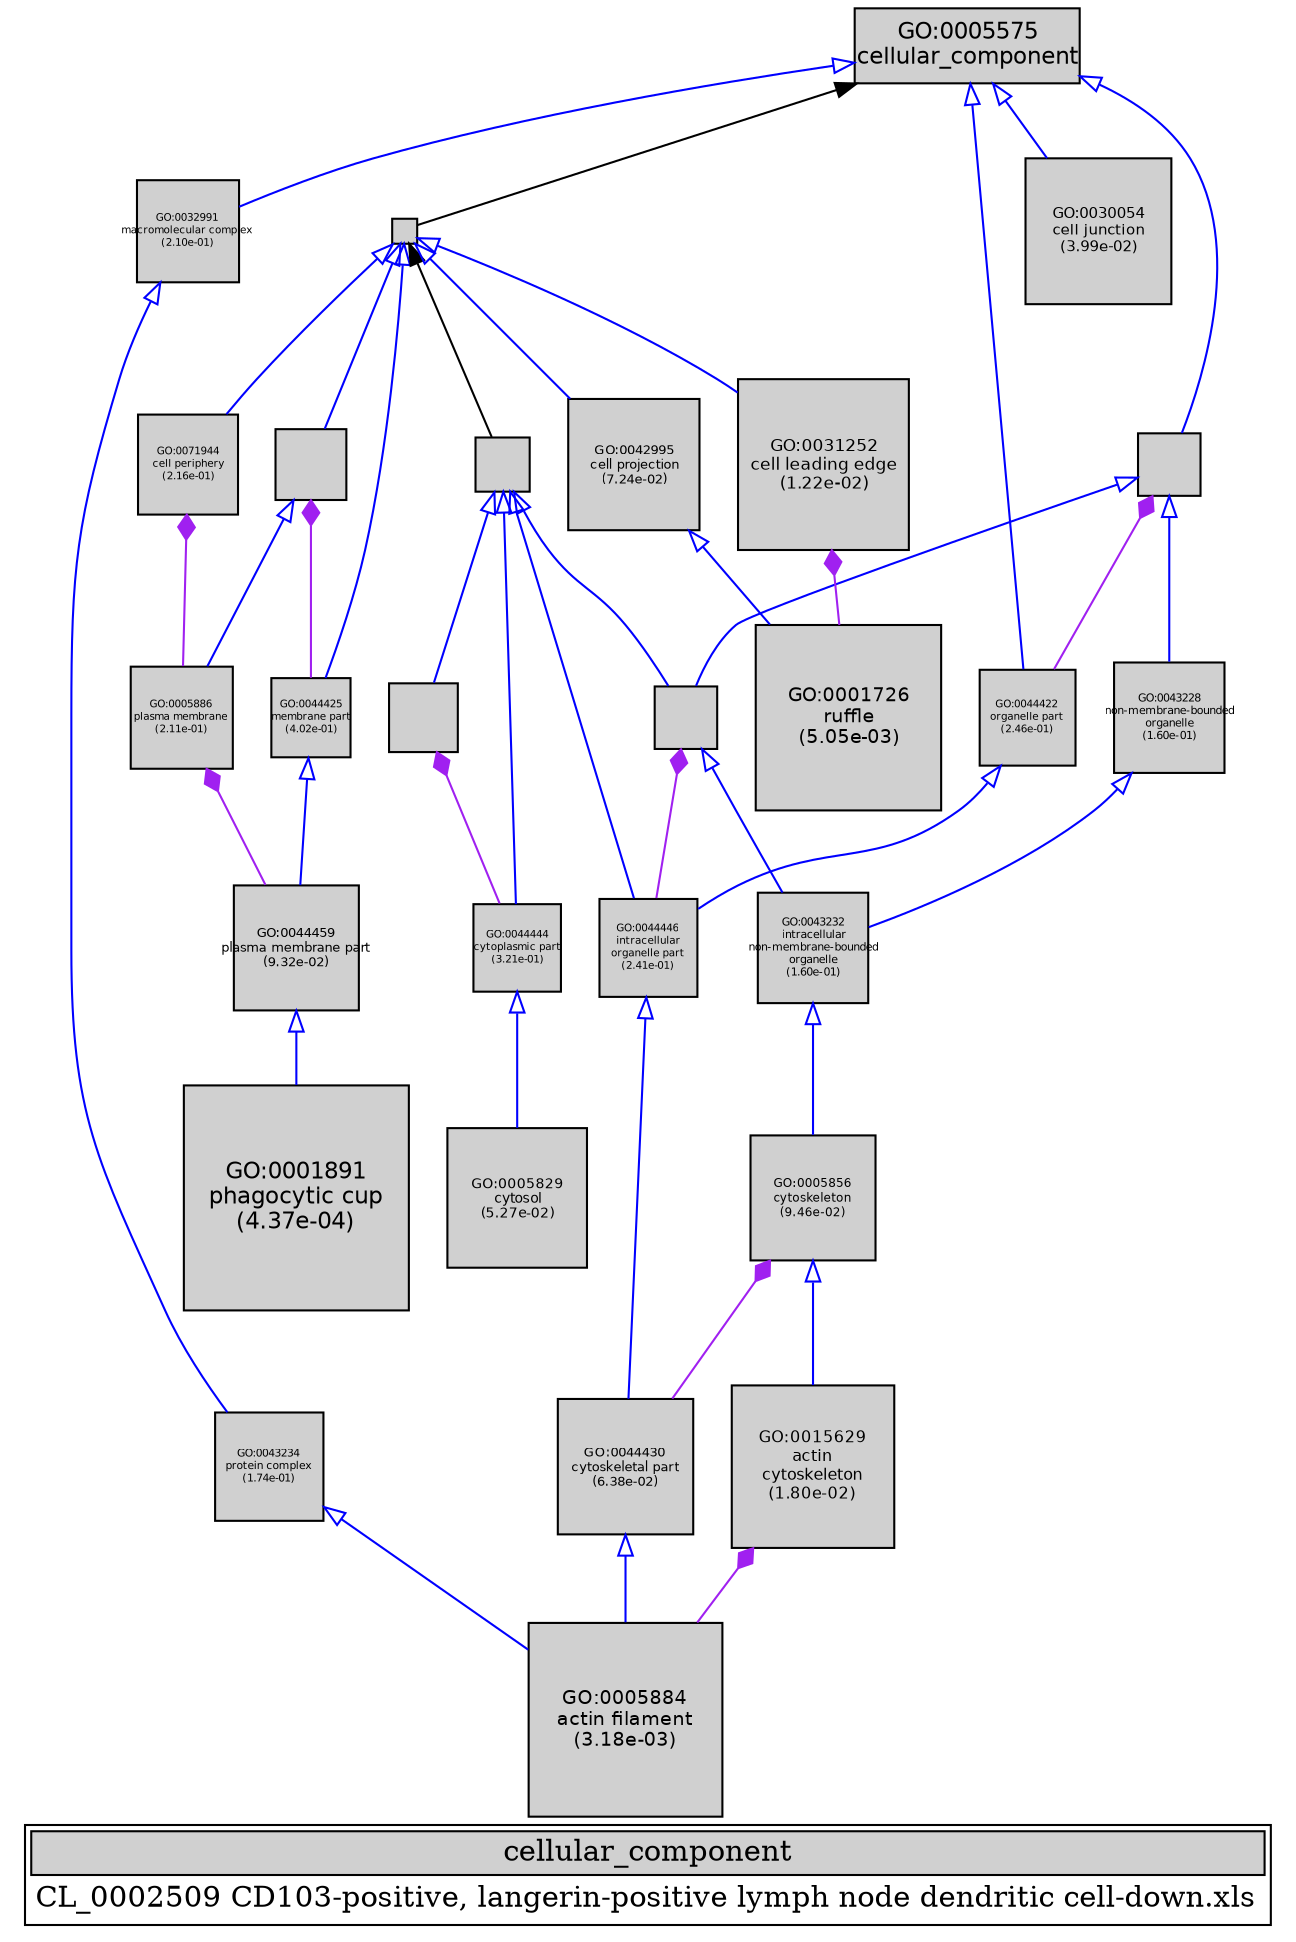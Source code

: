 digraph "cellular_component" {
graph [ bgcolor = "#FFFFFF", label = <<TABLE COLOR="black" BGCOLOR="white"><TR><TD COLSPAN="2" BGCOLOR="#D0D0D0"><FONT COLOR="black">cellular_component</FONT></TD></TR><TR><TD BORDER="0">CL_0002509 CD103-positive, langerin-positive lymph node dendritic cell-down.xls</TD></TR></TABLE>> ];
node [ fontname = "Helvetica" ];

subgraph "nodes" {

node [ style = "filled", fixedsize = "true", width = 1, shape = "box", fontsize = 9, fillcolor = "#D0D0D0", fontcolor = "black", color = "black" ];

"GO:0005829" [ URL = "#GO:0005829", label = <<TABLE BORDER="0"><TR><TD>GO:0005829<BR/>cytosol<BR/>(5.27e-02)</TD></TR></TABLE>>, width = 0.928501648872, shape = "box", fontsize = 6.68521187188, height = 0.928501648872 ];
"GO:0032991" [ URL = "#GO:0032991", label = <<TABLE BORDER="0"><TR><TD>GO:0032991<BR/>macromolecular complex<BR/>(2.10e-01)</TD></TR></TABLE>>, width = 0.67978133068, shape = "box", fontsize = 5.0, height = 0.67978133068 ];
"GO:0044444" [ URL = "#GO:0044444", label = <<TABLE BORDER="0"><TR><TD>GO:0044444<BR/>cytoplasmic part<BR/>(3.21e-01)</TD></TR></TABLE>>, width = 0.582304922731, shape = "box", fontsize = 5.0, height = 0.582304922731 ];
"GO:0044430" [ URL = "#GO:0044430", label = <<TABLE BORDER="0"><TR><TD>GO:0044430<BR/>cytoskeletal part<BR/>(6.38e-02)</TD></TR></TABLE>>, width = 0.898202396236, shape = "box", fontsize = 6.4670572529, height = 0.898202396236 ];
"GO:0044425" [ URL = "#GO:0044425", label = <<TABLE BORDER="0"><TR><TD>GO:0044425<BR/>membrane part<BR/>(4.02e-01)</TD></TR></TABLE>>, width = 0.52343734863, shape = "box", fontsize = 5.0, height = 0.52343734863 ];
"GO:0043232" [ URL = "#GO:0043232", label = <<TABLE BORDER="0"><TR><TD>GO:0043232<BR/>intracellular<BR/>non-membrane-bounded<BR/>organelle<BR/>(1.60e-01)</TD></TR></TABLE>>, width = 0.735651141675, shape = "box", fontsize = 5.29668822006, height = 0.735651141675 ];
"GO:0044464" [ URL = "#GO:0044464", label = "", width = 0.16477071863, shape = "box", height = 0.16477071863 ];
"GO:0044446" [ URL = "#GO:0044446", label = <<TABLE BORDER="0"><TR><TD>GO:0044446<BR/>intracellular<BR/>organelle part<BR/>(2.41e-01)</TD></TR></TABLE>>, width = 0.650004299543, shape = "box", fontsize = 5.0, height = 0.650004299543 ];
"GO:0005737" [ URL = "#GO:0005737", label = "", width = 0.465210047954, shape = "box", height = 0.465210047954 ];
"GO:0015629" [ URL = "#GO:0015629", label = <<TABLE BORDER="0"><TR><TD>GO:0015629<BR/>actin<BR/>cytoskeleton<BR/>(1.80e-02)</TD></TR></TABLE>>, width = 1.08340590739, shape = "box", fontsize = 7.80052253319, height = 1.08340590739 ];
"GO:0005884" [ URL = "#GO:0005884", label = <<TABLE BORDER="0"><TR><TD>GO:0005884<BR/>actin filament<BR/>(3.18e-03)</TD></TR></TABLE>>, width = 1.29421779236, shape = "box", fontsize = 9.31836810499, height = 1.29421779236 ];
"GO:0044459" [ URL = "#GO:0044459", label = <<TABLE BORDER="0"><TR><TD>GO:0044459<BR/>plasma membrane part<BR/>(9.32e-02)</TD></TR></TABLE>>, width = 0.834933511096, shape = "box", fontsize = 6.01152127989, height = 0.834933511096 ];
"GO:0005886" [ URL = "#GO:0005886", label = <<TABLE BORDER="0"><TR><TD>GO:0005886<BR/>plasma membrane<BR/>(2.11e-01)</TD></TR></TABLE>>, width = 0.678643889959, shape = "box", fontsize = 5.0, height = 0.678643889959 ];
"GO:0071944" [ URL = "#GO:0071944", label = <<TABLE BORDER="0"><TR><TD>GO:0071944<BR/>cell periphery<BR/>(2.16e-01)</TD></TR></TABLE>>, width = 0.673451959483, shape = "box", fontsize = 5.0, height = 0.673451959483 ];
"GO:0001726" [ URL = "#GO:0001726", label = <<TABLE BORDER="0"><TR><TD>GO:0001726<BR/>ruffle<BR/>(5.05e-03)</TD></TR></TABLE>>, width = 1.24139118209, shape = "box", fontsize = 8.93801651102, height = 1.24139118209 ];
"GO:0043234" [ URL = "#GO:0043234", label = <<TABLE BORDER="0"><TR><TD>GO:0043234<BR/>protein complex<BR/>(1.74e-01)</TD></TR></TABLE>>, width = 0.718520905936, shape = "box", fontsize = 5.17335052274, height = 0.718520905936 ];
"GO:0005856" [ URL = "#GO:0005856", label = <<TABLE BORDER="0"><TR><TD>GO:0005856<BR/>cytoskeleton<BR/>(9.46e-02)</TD></TR></TABLE>>, width = 0.832394994229, shape = "box", fontsize = 5.99324395845, height = 0.832394994229 ];
"GO:0016020" [ URL = "#GO:0016020", label = "", width = 0.465526876428, shape = "box", height = 0.465526876428 ];
"GO:0043226" [ URL = "#GO:0043226", label = "", width = 0.416028929782, shape = "box", height = 0.416028929782 ];
"GO:0030054" [ URL = "#GO:0030054", label = <<TABLE BORDER="0"><TR><TD>GO:0030054<BR/>cell junction<BR/>(3.99e-02)</TD></TR></TABLE>>, width = 0.970859985038, shape = "box", fontsize = 6.99019189227, height = 0.970859985038 ];
"GO:0043228" [ URL = "#GO:0043228", label = <<TABLE BORDER="0"><TR><TD>GO:0043228<BR/>non-membrane-bounded<BR/>organelle<BR/>(1.60e-01)</TD></TR></TABLE>>, width = 0.735651141675, shape = "box", fontsize = 5.29668822006, height = 0.735651141675 ];
"GO:0044424" [ URL = "#GO:0044424", label = "", width = 0.361100236988, shape = "box", height = 0.361100236988 ];
"GO:0042995" [ URL = "#GO:0042995", label = <<TABLE BORDER="0"><TR><TD>GO:0042995<BR/>cell projection<BR/>(7.24e-02)</TD></TR></TABLE>>, width = 0.877569722265, shape = "box", fontsize = 6.31850200031, height = 0.877569722265 ];
"GO:0001891" [ URL = "#GO:0001891", label = <<TABLE BORDER="0"><TR><TD>GO:0001891<BR/>phagocytic cup<BR/>(4.37e-04)</TD></TR></TABLE>>, width = 1.5, shape = "box", fontsize = 10.8, height = 1.5 ];
"GO:0005575" [ URL = "#GO:0005575", label = <<TABLE BORDER="0"><TR><TD>GO:0005575<BR/>cellular_component</TD></TR></TABLE>>, width = 1.5, shape = "box", fontsize = 10.8 ];
"GO:0043229" [ URL = "#GO:0043229", label = "", width = 0.417020340466, shape = "box", height = 0.417020340466 ];
"GO:0031252" [ URL = "#GO:0031252", label = <<TABLE BORDER="0"><TR><TD>GO:0031252<BR/>cell leading edge<BR/>(1.22e-02)</TD></TR></TABLE>>, width = 1.13431799721, shape = "box", fontsize = 8.16708957994, height = 1.13431799721 ];
"GO:0044422" [ URL = "#GO:0044422", label = <<TABLE BORDER="0"><TR><TD>GO:0044422<BR/>organelle part<BR/>(2.46e-01)</TD></TR></TABLE>>, width = 0.645472769412, shape = "box", fontsize = 5.0, height = 0.645472769412 ];
}
subgraph "edges" {


edge [ dir = "back", weight = 1 ];
subgraph "regulates" {


edge [ color = "cyan", arrowtail = "none" ];
subgraph "positive" {


edge [ color = "green", arrowtail = "vee" ];
}
subgraph "negative" {


edge [ color = "red", arrowtail = "tee" ];
}
}
subgraph "part_of" {


edge [ color = "purple", arrowtail = "diamond", weight = 2.5 ];
"GO:0005737" -> "GO:0044444";
"GO:0005856" -> "GO:0044430";
"GO:0015629" -> "GO:0005884";
"GO:0005886" -> "GO:0044459";
"GO:0071944" -> "GO:0005886";
"GO:0043226" -> "GO:0044422";
"GO:0016020" -> "GO:0044425";
"GO:0031252" -> "GO:0001726";
"GO:0043229" -> "GO:0044446";
}
subgraph "is_a" {


edge [ color = "blue", arrowtail = "empty", weight = 5.0 ];
"GO:0044464" -> "GO:0016020";
"GO:0043229" -> "GO:0043232";
"GO:0044422" -> "GO:0044446";
"GO:0044446" -> "GO:0044430";
"GO:0043226" -> "GO:0043228";
"GO:0005575" -> "GO:0032991";
"GO:0044424" -> "GO:0043229";
"GO:0044464" -> "GO:0071944";
"GO:0016020" -> "GO:0005886";
"GO:0043234" -> "GO:0005884";
"GO:0044424" -> "GO:0005737";
"GO:0043226" -> "GO:0043229";
"GO:0042995" -> "GO:0001726";
"GO:0044424" -> "GO:0044446";
"GO:0005575" -> "GO:0043226";
"GO:0044444" -> "GO:0005829";
"GO:0044424" -> "GO:0044444";
"GO:0044430" -> "GO:0005884";
"GO:0044425" -> "GO:0044459";
"GO:0043232" -> "GO:0005856";
"GO:0044464" -> "GO:0044425";
"GO:0005575" -> "GO:0030054";
"GO:0044464" -> "GO:0042995";
"GO:0005856" -> "GO:0015629";
"GO:0044464" -> "GO:0031252";
"GO:0043228" -> "GO:0043232";
"GO:0044459" -> "GO:0001891";
"GO:0005575" -> "GO:0044422";
"GO:0032991" -> "GO:0043234";
}
"GO:0044464" -> "GO:0044424";
"GO:0005575" -> "GO:0044464";
}
}
